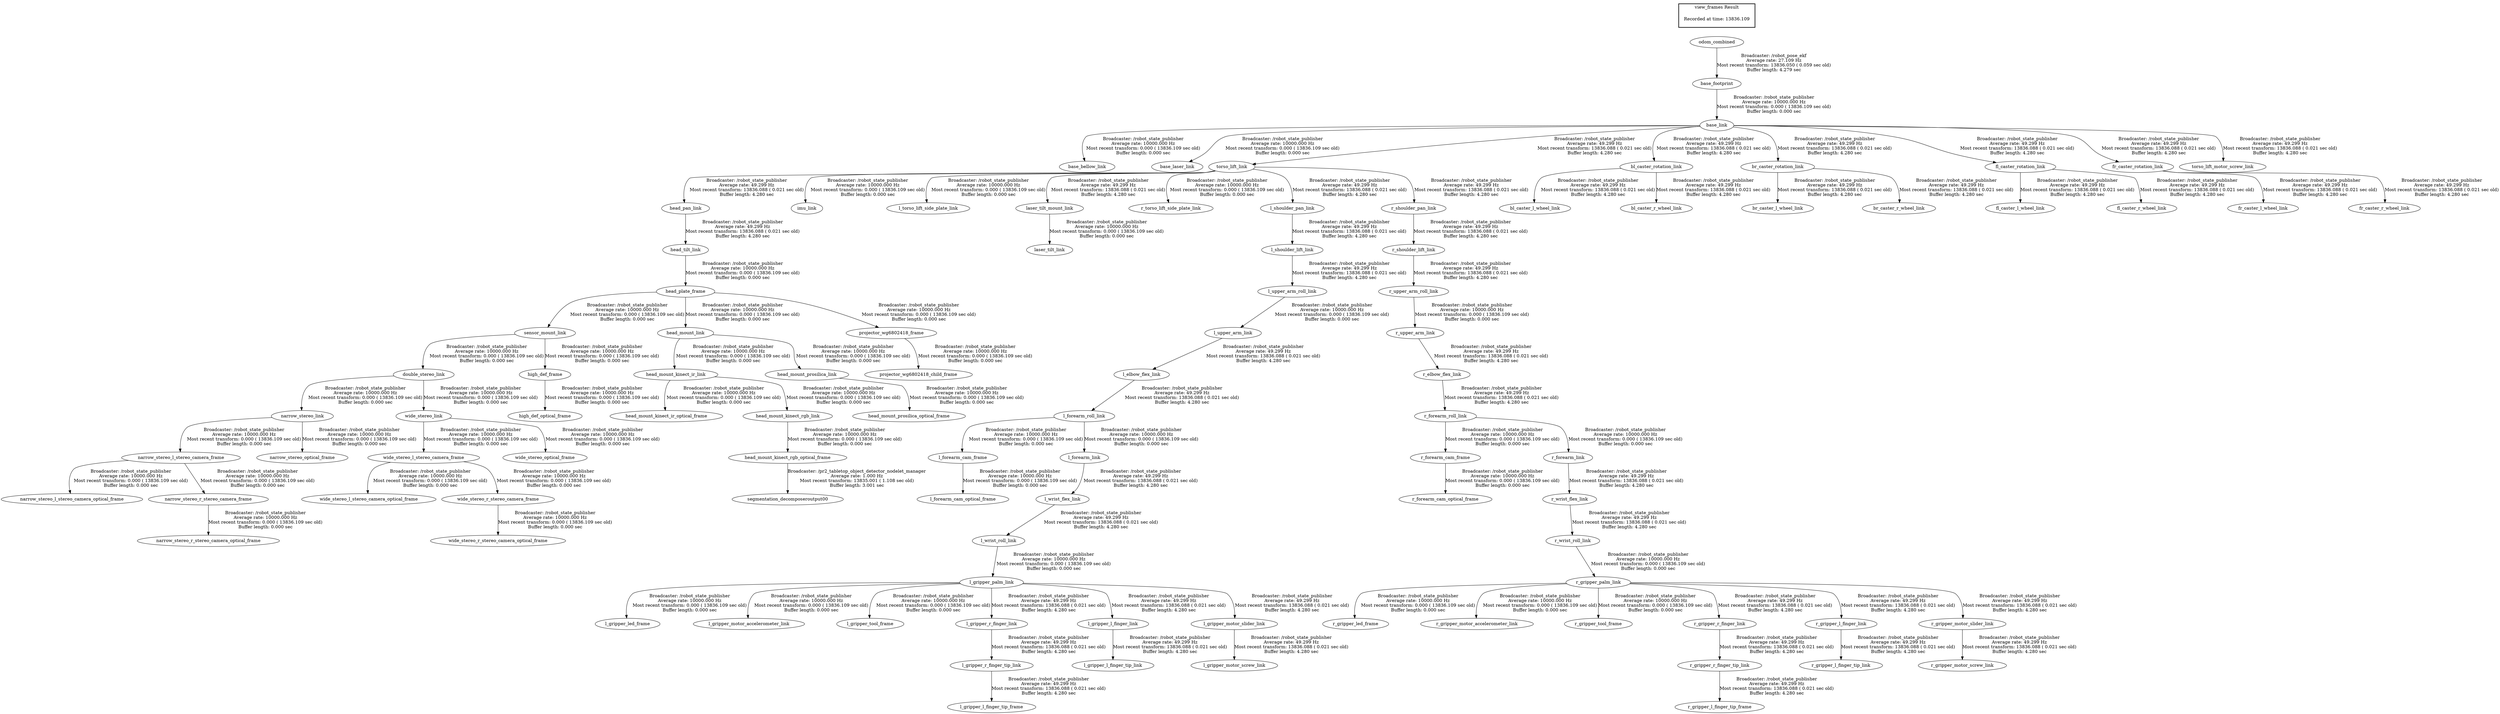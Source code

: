 digraph G {
"base_link" -> "base_bellow_link"[label="Broadcaster: /robot_state_publisher\nAverage rate: 10000.000 Hz\nMost recent transform: 0.000 ( 13836.109 sec old)\nBuffer length: 0.000 sec\n"];
"base_footprint" -> "base_link"[label="Broadcaster: /robot_state_publisher\nAverage rate: 10000.000 Hz\nMost recent transform: 0.000 ( 13836.109 sec old)\nBuffer length: 0.000 sec\n"];
"odom_combined" -> "base_footprint"[label="Broadcaster: /robot_pose_ekf\nAverage rate: 27.109 Hz\nMost recent transform: 13836.050 ( 0.059 sec old)\nBuffer length: 4.279 sec\n"];
"base_link" -> "base_laser_link"[label="Broadcaster: /robot_state_publisher\nAverage rate: 10000.000 Hz\nMost recent transform: 0.000 ( 13836.109 sec old)\nBuffer length: 0.000 sec\n"];
"sensor_mount_link" -> "double_stereo_link"[label="Broadcaster: /robot_state_publisher\nAverage rate: 10000.000 Hz\nMost recent transform: 0.000 ( 13836.109 sec old)\nBuffer length: 0.000 sec\n"];
"head_plate_frame" -> "sensor_mount_link"[label="Broadcaster: /robot_state_publisher\nAverage rate: 10000.000 Hz\nMost recent transform: 0.000 ( 13836.109 sec old)\nBuffer length: 0.000 sec\n"];
"head_plate_frame" -> "head_mount_link"[label="Broadcaster: /robot_state_publisher\nAverage rate: 10000.000 Hz\nMost recent transform: 0.000 ( 13836.109 sec old)\nBuffer length: 0.000 sec\n"];
"head_tilt_link" -> "head_plate_frame"[label="Broadcaster: /robot_state_publisher\nAverage rate: 10000.000 Hz\nMost recent transform: 0.000 ( 13836.109 sec old)\nBuffer length: 0.000 sec\n"];
"head_mount_link" -> "head_mount_kinect_ir_link"[label="Broadcaster: /robot_state_publisher\nAverage rate: 10000.000 Hz\nMost recent transform: 0.000 ( 13836.109 sec old)\nBuffer length: 0.000 sec\n"];
"head_mount_kinect_ir_link" -> "head_mount_kinect_ir_optical_frame"[label="Broadcaster: /robot_state_publisher\nAverage rate: 10000.000 Hz\nMost recent transform: 0.000 ( 13836.109 sec old)\nBuffer length: 0.000 sec\n"];
"head_mount_kinect_ir_link" -> "head_mount_kinect_rgb_link"[label="Broadcaster: /robot_state_publisher\nAverage rate: 10000.000 Hz\nMost recent transform: 0.000 ( 13836.109 sec old)\nBuffer length: 0.000 sec\n"];
"head_mount_kinect_rgb_link" -> "head_mount_kinect_rgb_optical_frame"[label="Broadcaster: /robot_state_publisher\nAverage rate: 10000.000 Hz\nMost recent transform: 0.000 ( 13836.109 sec old)\nBuffer length: 0.000 sec\n"];
"head_mount_link" -> "head_mount_prosilica_link"[label="Broadcaster: /robot_state_publisher\nAverage rate: 10000.000 Hz\nMost recent transform: 0.000 ( 13836.109 sec old)\nBuffer length: 0.000 sec\n"];
"head_mount_prosilica_link" -> "head_mount_prosilica_optical_frame"[label="Broadcaster: /robot_state_publisher\nAverage rate: 10000.000 Hz\nMost recent transform: 0.000 ( 13836.109 sec old)\nBuffer length: 0.000 sec\n"];
"head_pan_link" -> "head_tilt_link"[label="Broadcaster: /robot_state_publisher\nAverage rate: 49.299 Hz\nMost recent transform: 13836.088 ( 0.021 sec old)\nBuffer length: 4.280 sec\n"];
"sensor_mount_link" -> "high_def_frame"[label="Broadcaster: /robot_state_publisher\nAverage rate: 10000.000 Hz\nMost recent transform: 0.000 ( 13836.109 sec old)\nBuffer length: 0.000 sec\n"];
"high_def_frame" -> "high_def_optical_frame"[label="Broadcaster: /robot_state_publisher\nAverage rate: 10000.000 Hz\nMost recent transform: 0.000 ( 13836.109 sec old)\nBuffer length: 0.000 sec\n"];
"torso_lift_link" -> "imu_link"[label="Broadcaster: /robot_state_publisher\nAverage rate: 10000.000 Hz\nMost recent transform: 0.000 ( 13836.109 sec old)\nBuffer length: 0.000 sec\n"];
"base_link" -> "torso_lift_link"[label="Broadcaster: /robot_state_publisher\nAverage rate: 49.299 Hz\nMost recent transform: 13836.088 ( 0.021 sec old)\nBuffer length: 4.280 sec\n"];
"l_forearm_roll_link" -> "l_forearm_cam_frame"[label="Broadcaster: /robot_state_publisher\nAverage rate: 10000.000 Hz\nMost recent transform: 0.000 ( 13836.109 sec old)\nBuffer length: 0.000 sec\n"];
"l_elbow_flex_link" -> "l_forearm_roll_link"[label="Broadcaster: /robot_state_publisher\nAverage rate: 49.299 Hz\nMost recent transform: 13836.088 ( 0.021 sec old)\nBuffer length: 4.280 sec\n"];
"l_forearm_cam_frame" -> "l_forearm_cam_optical_frame"[label="Broadcaster: /robot_state_publisher\nAverage rate: 10000.000 Hz\nMost recent transform: 0.000 ( 13836.109 sec old)\nBuffer length: 0.000 sec\n"];
"l_forearm_roll_link" -> "l_forearm_link"[label="Broadcaster: /robot_state_publisher\nAverage rate: 10000.000 Hz\nMost recent transform: 0.000 ( 13836.109 sec old)\nBuffer length: 0.000 sec\n"];
"l_gripper_palm_link" -> "l_gripper_led_frame"[label="Broadcaster: /robot_state_publisher\nAverage rate: 10000.000 Hz\nMost recent transform: 0.000 ( 13836.109 sec old)\nBuffer length: 0.000 sec\n"];
"l_wrist_roll_link" -> "l_gripper_palm_link"[label="Broadcaster: /robot_state_publisher\nAverage rate: 10000.000 Hz\nMost recent transform: 0.000 ( 13836.109 sec old)\nBuffer length: 0.000 sec\n"];
"l_gripper_palm_link" -> "l_gripper_motor_accelerometer_link"[label="Broadcaster: /robot_state_publisher\nAverage rate: 10000.000 Hz\nMost recent transform: 0.000 ( 13836.109 sec old)\nBuffer length: 0.000 sec\n"];
"l_wrist_flex_link" -> "l_wrist_roll_link"[label="Broadcaster: /robot_state_publisher\nAverage rate: 49.299 Hz\nMost recent transform: 13836.088 ( 0.021 sec old)\nBuffer length: 4.280 sec\n"];
"l_gripper_palm_link" -> "l_gripper_tool_frame"[label="Broadcaster: /robot_state_publisher\nAverage rate: 10000.000 Hz\nMost recent transform: 0.000 ( 13836.109 sec old)\nBuffer length: 0.000 sec\n"];
"torso_lift_link" -> "l_torso_lift_side_plate_link"[label="Broadcaster: /robot_state_publisher\nAverage rate: 10000.000 Hz\nMost recent transform: 0.000 ( 13836.109 sec old)\nBuffer length: 0.000 sec\n"];
"l_upper_arm_roll_link" -> "l_upper_arm_link"[label="Broadcaster: /robot_state_publisher\nAverage rate: 10000.000 Hz\nMost recent transform: 0.000 ( 13836.109 sec old)\nBuffer length: 0.000 sec\n"];
"l_shoulder_lift_link" -> "l_upper_arm_roll_link"[label="Broadcaster: /robot_state_publisher\nAverage rate: 49.299 Hz\nMost recent transform: 13836.088 ( 0.021 sec old)\nBuffer length: 4.280 sec\n"];
"laser_tilt_mount_link" -> "laser_tilt_link"[label="Broadcaster: /robot_state_publisher\nAverage rate: 10000.000 Hz\nMost recent transform: 0.000 ( 13836.109 sec old)\nBuffer length: 0.000 sec\n"];
"torso_lift_link" -> "laser_tilt_mount_link"[label="Broadcaster: /robot_state_publisher\nAverage rate: 49.299 Hz\nMost recent transform: 13836.088 ( 0.021 sec old)\nBuffer length: 4.280 sec\n"];
"double_stereo_link" -> "narrow_stereo_link"[label="Broadcaster: /robot_state_publisher\nAverage rate: 10000.000 Hz\nMost recent transform: 0.000 ( 13836.109 sec old)\nBuffer length: 0.000 sec\n"];
"narrow_stereo_link" -> "narrow_stereo_l_stereo_camera_frame"[label="Broadcaster: /robot_state_publisher\nAverage rate: 10000.000 Hz\nMost recent transform: 0.000 ( 13836.109 sec old)\nBuffer length: 0.000 sec\n"];
"narrow_stereo_l_stereo_camera_frame" -> "narrow_stereo_l_stereo_camera_optical_frame"[label="Broadcaster: /robot_state_publisher\nAverage rate: 10000.000 Hz\nMost recent transform: 0.000 ( 13836.109 sec old)\nBuffer length: 0.000 sec\n"];
"narrow_stereo_link" -> "narrow_stereo_optical_frame"[label="Broadcaster: /robot_state_publisher\nAverage rate: 10000.000 Hz\nMost recent transform: 0.000 ( 13836.109 sec old)\nBuffer length: 0.000 sec\n"];
"narrow_stereo_l_stereo_camera_frame" -> "narrow_stereo_r_stereo_camera_frame"[label="Broadcaster: /robot_state_publisher\nAverage rate: 10000.000 Hz\nMost recent transform: 0.000 ( 13836.109 sec old)\nBuffer length: 0.000 sec\n"];
"narrow_stereo_r_stereo_camera_frame" -> "narrow_stereo_r_stereo_camera_optical_frame"[label="Broadcaster: /robot_state_publisher\nAverage rate: 10000.000 Hz\nMost recent transform: 0.000 ( 13836.109 sec old)\nBuffer length: 0.000 sec\n"];
"projector_wg6802418_frame" -> "projector_wg6802418_child_frame"[label="Broadcaster: /robot_state_publisher\nAverage rate: 10000.000 Hz\nMost recent transform: 0.000 ( 13836.109 sec old)\nBuffer length: 0.000 sec\n"];
"head_plate_frame" -> "projector_wg6802418_frame"[label="Broadcaster: /robot_state_publisher\nAverage rate: 10000.000 Hz\nMost recent transform: 0.000 ( 13836.109 sec old)\nBuffer length: 0.000 sec\n"];
"r_forearm_roll_link" -> "r_forearm_cam_frame"[label="Broadcaster: /robot_state_publisher\nAverage rate: 10000.000 Hz\nMost recent transform: 0.000 ( 13836.109 sec old)\nBuffer length: 0.000 sec\n"];
"r_elbow_flex_link" -> "r_forearm_roll_link"[label="Broadcaster: /robot_state_publisher\nAverage rate: 49.299 Hz\nMost recent transform: 13836.088 ( 0.021 sec old)\nBuffer length: 4.280 sec\n"];
"r_forearm_cam_frame" -> "r_forearm_cam_optical_frame"[label="Broadcaster: /robot_state_publisher\nAverage rate: 10000.000 Hz\nMost recent transform: 0.000 ( 13836.109 sec old)\nBuffer length: 0.000 sec\n"];
"r_forearm_roll_link" -> "r_forearm_link"[label="Broadcaster: /robot_state_publisher\nAverage rate: 10000.000 Hz\nMost recent transform: 0.000 ( 13836.109 sec old)\nBuffer length: 0.000 sec\n"];
"r_gripper_palm_link" -> "r_gripper_led_frame"[label="Broadcaster: /robot_state_publisher\nAverage rate: 10000.000 Hz\nMost recent transform: 0.000 ( 13836.109 sec old)\nBuffer length: 0.000 sec\n"];
"r_wrist_roll_link" -> "r_gripper_palm_link"[label="Broadcaster: /robot_state_publisher\nAverage rate: 10000.000 Hz\nMost recent transform: 0.000 ( 13836.109 sec old)\nBuffer length: 0.000 sec\n"];
"r_gripper_palm_link" -> "r_gripper_motor_accelerometer_link"[label="Broadcaster: /robot_state_publisher\nAverage rate: 10000.000 Hz\nMost recent transform: 0.000 ( 13836.109 sec old)\nBuffer length: 0.000 sec\n"];
"r_wrist_flex_link" -> "r_wrist_roll_link"[label="Broadcaster: /robot_state_publisher\nAverage rate: 49.299 Hz\nMost recent transform: 13836.088 ( 0.021 sec old)\nBuffer length: 4.280 sec\n"];
"r_gripper_palm_link" -> "r_gripper_tool_frame"[label="Broadcaster: /robot_state_publisher\nAverage rate: 10000.000 Hz\nMost recent transform: 0.000 ( 13836.109 sec old)\nBuffer length: 0.000 sec\n"];
"torso_lift_link" -> "r_torso_lift_side_plate_link"[label="Broadcaster: /robot_state_publisher\nAverage rate: 10000.000 Hz\nMost recent transform: 0.000 ( 13836.109 sec old)\nBuffer length: 0.000 sec\n"];
"r_upper_arm_roll_link" -> "r_upper_arm_link"[label="Broadcaster: /robot_state_publisher\nAverage rate: 10000.000 Hz\nMost recent transform: 0.000 ( 13836.109 sec old)\nBuffer length: 0.000 sec\n"];
"r_shoulder_lift_link" -> "r_upper_arm_roll_link"[label="Broadcaster: /robot_state_publisher\nAverage rate: 49.299 Hz\nMost recent transform: 13836.088 ( 0.021 sec old)\nBuffer length: 4.280 sec\n"];
"double_stereo_link" -> "wide_stereo_link"[label="Broadcaster: /robot_state_publisher\nAverage rate: 10000.000 Hz\nMost recent transform: 0.000 ( 13836.109 sec old)\nBuffer length: 0.000 sec\n"];
"wide_stereo_link" -> "wide_stereo_l_stereo_camera_frame"[label="Broadcaster: /robot_state_publisher\nAverage rate: 10000.000 Hz\nMost recent transform: 0.000 ( 13836.109 sec old)\nBuffer length: 0.000 sec\n"];
"wide_stereo_l_stereo_camera_frame" -> "wide_stereo_l_stereo_camera_optical_frame"[label="Broadcaster: /robot_state_publisher\nAverage rate: 10000.000 Hz\nMost recent transform: 0.000 ( 13836.109 sec old)\nBuffer length: 0.000 sec\n"];
"wide_stereo_link" -> "wide_stereo_optical_frame"[label="Broadcaster: /robot_state_publisher\nAverage rate: 10000.000 Hz\nMost recent transform: 0.000 ( 13836.109 sec old)\nBuffer length: 0.000 sec\n"];
"wide_stereo_l_stereo_camera_frame" -> "wide_stereo_r_stereo_camera_frame"[label="Broadcaster: /robot_state_publisher\nAverage rate: 10000.000 Hz\nMost recent transform: 0.000 ( 13836.109 sec old)\nBuffer length: 0.000 sec\n"];
"wide_stereo_r_stereo_camera_frame" -> "wide_stereo_r_stereo_camera_optical_frame"[label="Broadcaster: /robot_state_publisher\nAverage rate: 10000.000 Hz\nMost recent transform: 0.000 ( 13836.109 sec old)\nBuffer length: 0.000 sec\n"];
"bl_caster_rotation_link" -> "bl_caster_l_wheel_link"[label="Broadcaster: /robot_state_publisher\nAverage rate: 49.299 Hz\nMost recent transform: 13836.088 ( 0.021 sec old)\nBuffer length: 4.280 sec\n"];
"base_link" -> "bl_caster_rotation_link"[label="Broadcaster: /robot_state_publisher\nAverage rate: 49.299 Hz\nMost recent transform: 13836.088 ( 0.021 sec old)\nBuffer length: 4.280 sec\n"];
"bl_caster_rotation_link" -> "bl_caster_r_wheel_link"[label="Broadcaster: /robot_state_publisher\nAverage rate: 49.299 Hz\nMost recent transform: 13836.088 ( 0.021 sec old)\nBuffer length: 4.280 sec\n"];
"br_caster_rotation_link" -> "br_caster_l_wheel_link"[label="Broadcaster: /robot_state_publisher\nAverage rate: 49.299 Hz\nMost recent transform: 13836.088 ( 0.021 sec old)\nBuffer length: 4.280 sec\n"];
"base_link" -> "br_caster_rotation_link"[label="Broadcaster: /robot_state_publisher\nAverage rate: 49.299 Hz\nMost recent transform: 13836.088 ( 0.021 sec old)\nBuffer length: 4.280 sec\n"];
"br_caster_rotation_link" -> "br_caster_r_wheel_link"[label="Broadcaster: /robot_state_publisher\nAverage rate: 49.299 Hz\nMost recent transform: 13836.088 ( 0.021 sec old)\nBuffer length: 4.280 sec\n"];
"fl_caster_rotation_link" -> "fl_caster_l_wheel_link"[label="Broadcaster: /robot_state_publisher\nAverage rate: 49.299 Hz\nMost recent transform: 13836.088 ( 0.021 sec old)\nBuffer length: 4.280 sec\n"];
"base_link" -> "fl_caster_rotation_link"[label="Broadcaster: /robot_state_publisher\nAverage rate: 49.299 Hz\nMost recent transform: 13836.088 ( 0.021 sec old)\nBuffer length: 4.280 sec\n"];
"fl_caster_rotation_link" -> "fl_caster_r_wheel_link"[label="Broadcaster: /robot_state_publisher\nAverage rate: 49.299 Hz\nMost recent transform: 13836.088 ( 0.021 sec old)\nBuffer length: 4.280 sec\n"];
"fr_caster_rotation_link" -> "fr_caster_l_wheel_link"[label="Broadcaster: /robot_state_publisher\nAverage rate: 49.299 Hz\nMost recent transform: 13836.088 ( 0.021 sec old)\nBuffer length: 4.280 sec\n"];
"base_link" -> "fr_caster_rotation_link"[label="Broadcaster: /robot_state_publisher\nAverage rate: 49.299 Hz\nMost recent transform: 13836.088 ( 0.021 sec old)\nBuffer length: 4.280 sec\n"];
"fr_caster_rotation_link" -> "fr_caster_r_wheel_link"[label="Broadcaster: /robot_state_publisher\nAverage rate: 49.299 Hz\nMost recent transform: 13836.088 ( 0.021 sec old)\nBuffer length: 4.280 sec\n"];
"torso_lift_link" -> "head_pan_link"[label="Broadcaster: /robot_state_publisher\nAverage rate: 49.299 Hz\nMost recent transform: 13836.088 ( 0.021 sec old)\nBuffer length: 4.280 sec\n"];
"l_upper_arm_link" -> "l_elbow_flex_link"[label="Broadcaster: /robot_state_publisher\nAverage rate: 49.299 Hz\nMost recent transform: 13836.088 ( 0.021 sec old)\nBuffer length: 4.280 sec\n"];
"l_gripper_r_finger_tip_link" -> "l_gripper_l_finger_tip_frame"[label="Broadcaster: /robot_state_publisher\nAverage rate: 49.299 Hz\nMost recent transform: 13836.088 ( 0.021 sec old)\nBuffer length: 4.280 sec\n"];
"l_gripper_r_finger_link" -> "l_gripper_r_finger_tip_link"[label="Broadcaster: /robot_state_publisher\nAverage rate: 49.299 Hz\nMost recent transform: 13836.088 ( 0.021 sec old)\nBuffer length: 4.280 sec\n"];
"l_gripper_palm_link" -> "l_gripper_l_finger_link"[label="Broadcaster: /robot_state_publisher\nAverage rate: 49.299 Hz\nMost recent transform: 13836.088 ( 0.021 sec old)\nBuffer length: 4.280 sec\n"];
"l_gripper_l_finger_link" -> "l_gripper_l_finger_tip_link"[label="Broadcaster: /robot_state_publisher\nAverage rate: 49.299 Hz\nMost recent transform: 13836.088 ( 0.021 sec old)\nBuffer length: 4.280 sec\n"];
"l_gripper_motor_slider_link" -> "l_gripper_motor_screw_link"[label="Broadcaster: /robot_state_publisher\nAverage rate: 49.299 Hz\nMost recent transform: 13836.088 ( 0.021 sec old)\nBuffer length: 4.280 sec\n"];
"l_gripper_palm_link" -> "l_gripper_motor_slider_link"[label="Broadcaster: /robot_state_publisher\nAverage rate: 49.299 Hz\nMost recent transform: 13836.088 ( 0.021 sec old)\nBuffer length: 4.280 sec\n"];
"l_gripper_palm_link" -> "l_gripper_r_finger_link"[label="Broadcaster: /robot_state_publisher\nAverage rate: 49.299 Hz\nMost recent transform: 13836.088 ( 0.021 sec old)\nBuffer length: 4.280 sec\n"];
"l_shoulder_pan_link" -> "l_shoulder_lift_link"[label="Broadcaster: /robot_state_publisher\nAverage rate: 49.299 Hz\nMost recent transform: 13836.088 ( 0.021 sec old)\nBuffer length: 4.280 sec\n"];
"torso_lift_link" -> "l_shoulder_pan_link"[label="Broadcaster: /robot_state_publisher\nAverage rate: 49.299 Hz\nMost recent transform: 13836.088 ( 0.021 sec old)\nBuffer length: 4.280 sec\n"];
"l_forearm_link" -> "l_wrist_flex_link"[label="Broadcaster: /robot_state_publisher\nAverage rate: 49.299 Hz\nMost recent transform: 13836.088 ( 0.021 sec old)\nBuffer length: 4.280 sec\n"];
"r_upper_arm_link" -> "r_elbow_flex_link"[label="Broadcaster: /robot_state_publisher\nAverage rate: 49.299 Hz\nMost recent transform: 13836.088 ( 0.021 sec old)\nBuffer length: 4.280 sec\n"];
"r_gripper_r_finger_tip_link" -> "r_gripper_l_finger_tip_frame"[label="Broadcaster: /robot_state_publisher\nAverage rate: 49.299 Hz\nMost recent transform: 13836.088 ( 0.021 sec old)\nBuffer length: 4.280 sec\n"];
"r_gripper_r_finger_link" -> "r_gripper_r_finger_tip_link"[label="Broadcaster: /robot_state_publisher\nAverage rate: 49.299 Hz\nMost recent transform: 13836.088 ( 0.021 sec old)\nBuffer length: 4.280 sec\n"];
"r_gripper_palm_link" -> "r_gripper_l_finger_link"[label="Broadcaster: /robot_state_publisher\nAverage rate: 49.299 Hz\nMost recent transform: 13836.088 ( 0.021 sec old)\nBuffer length: 4.280 sec\n"];
"r_gripper_l_finger_link" -> "r_gripper_l_finger_tip_link"[label="Broadcaster: /robot_state_publisher\nAverage rate: 49.299 Hz\nMost recent transform: 13836.088 ( 0.021 sec old)\nBuffer length: 4.280 sec\n"];
"r_gripper_motor_slider_link" -> "r_gripper_motor_screw_link"[label="Broadcaster: /robot_state_publisher\nAverage rate: 49.299 Hz\nMost recent transform: 13836.088 ( 0.021 sec old)\nBuffer length: 4.280 sec\n"];
"r_gripper_palm_link" -> "r_gripper_motor_slider_link"[label="Broadcaster: /robot_state_publisher\nAverage rate: 49.299 Hz\nMost recent transform: 13836.088 ( 0.021 sec old)\nBuffer length: 4.280 sec\n"];
"r_gripper_palm_link" -> "r_gripper_r_finger_link"[label="Broadcaster: /robot_state_publisher\nAverage rate: 49.299 Hz\nMost recent transform: 13836.088 ( 0.021 sec old)\nBuffer length: 4.280 sec\n"];
"r_shoulder_pan_link" -> "r_shoulder_lift_link"[label="Broadcaster: /robot_state_publisher\nAverage rate: 49.299 Hz\nMost recent transform: 13836.088 ( 0.021 sec old)\nBuffer length: 4.280 sec\n"];
"torso_lift_link" -> "r_shoulder_pan_link"[label="Broadcaster: /robot_state_publisher\nAverage rate: 49.299 Hz\nMost recent transform: 13836.088 ( 0.021 sec old)\nBuffer length: 4.280 sec\n"];
"r_forearm_link" -> "r_wrist_flex_link"[label="Broadcaster: /robot_state_publisher\nAverage rate: 49.299 Hz\nMost recent transform: 13836.088 ( 0.021 sec old)\nBuffer length: 4.280 sec\n"];
"base_link" -> "torso_lift_motor_screw_link"[label="Broadcaster: /robot_state_publisher\nAverage rate: 49.299 Hz\nMost recent transform: 13836.088 ( 0.021 sec old)\nBuffer length: 4.280 sec\n"];
"head_mount_kinect_rgb_optical_frame" -> "segmentation_decomposeroutput00"[label="Broadcaster: /pr2_tabletop_object_detector_nodelet_manager\nAverage rate: 1.000 Hz\nMost recent transform: 13835.001 ( 1.108 sec old)\nBuffer length: 3.001 sec\n"];
edge [style=invis];
 subgraph cluster_legend { style=bold; color=black; label ="view_frames Result";
"Recorded at time: 13836.109"[ shape=plaintext ] ;
 }->"odom_combined";
}